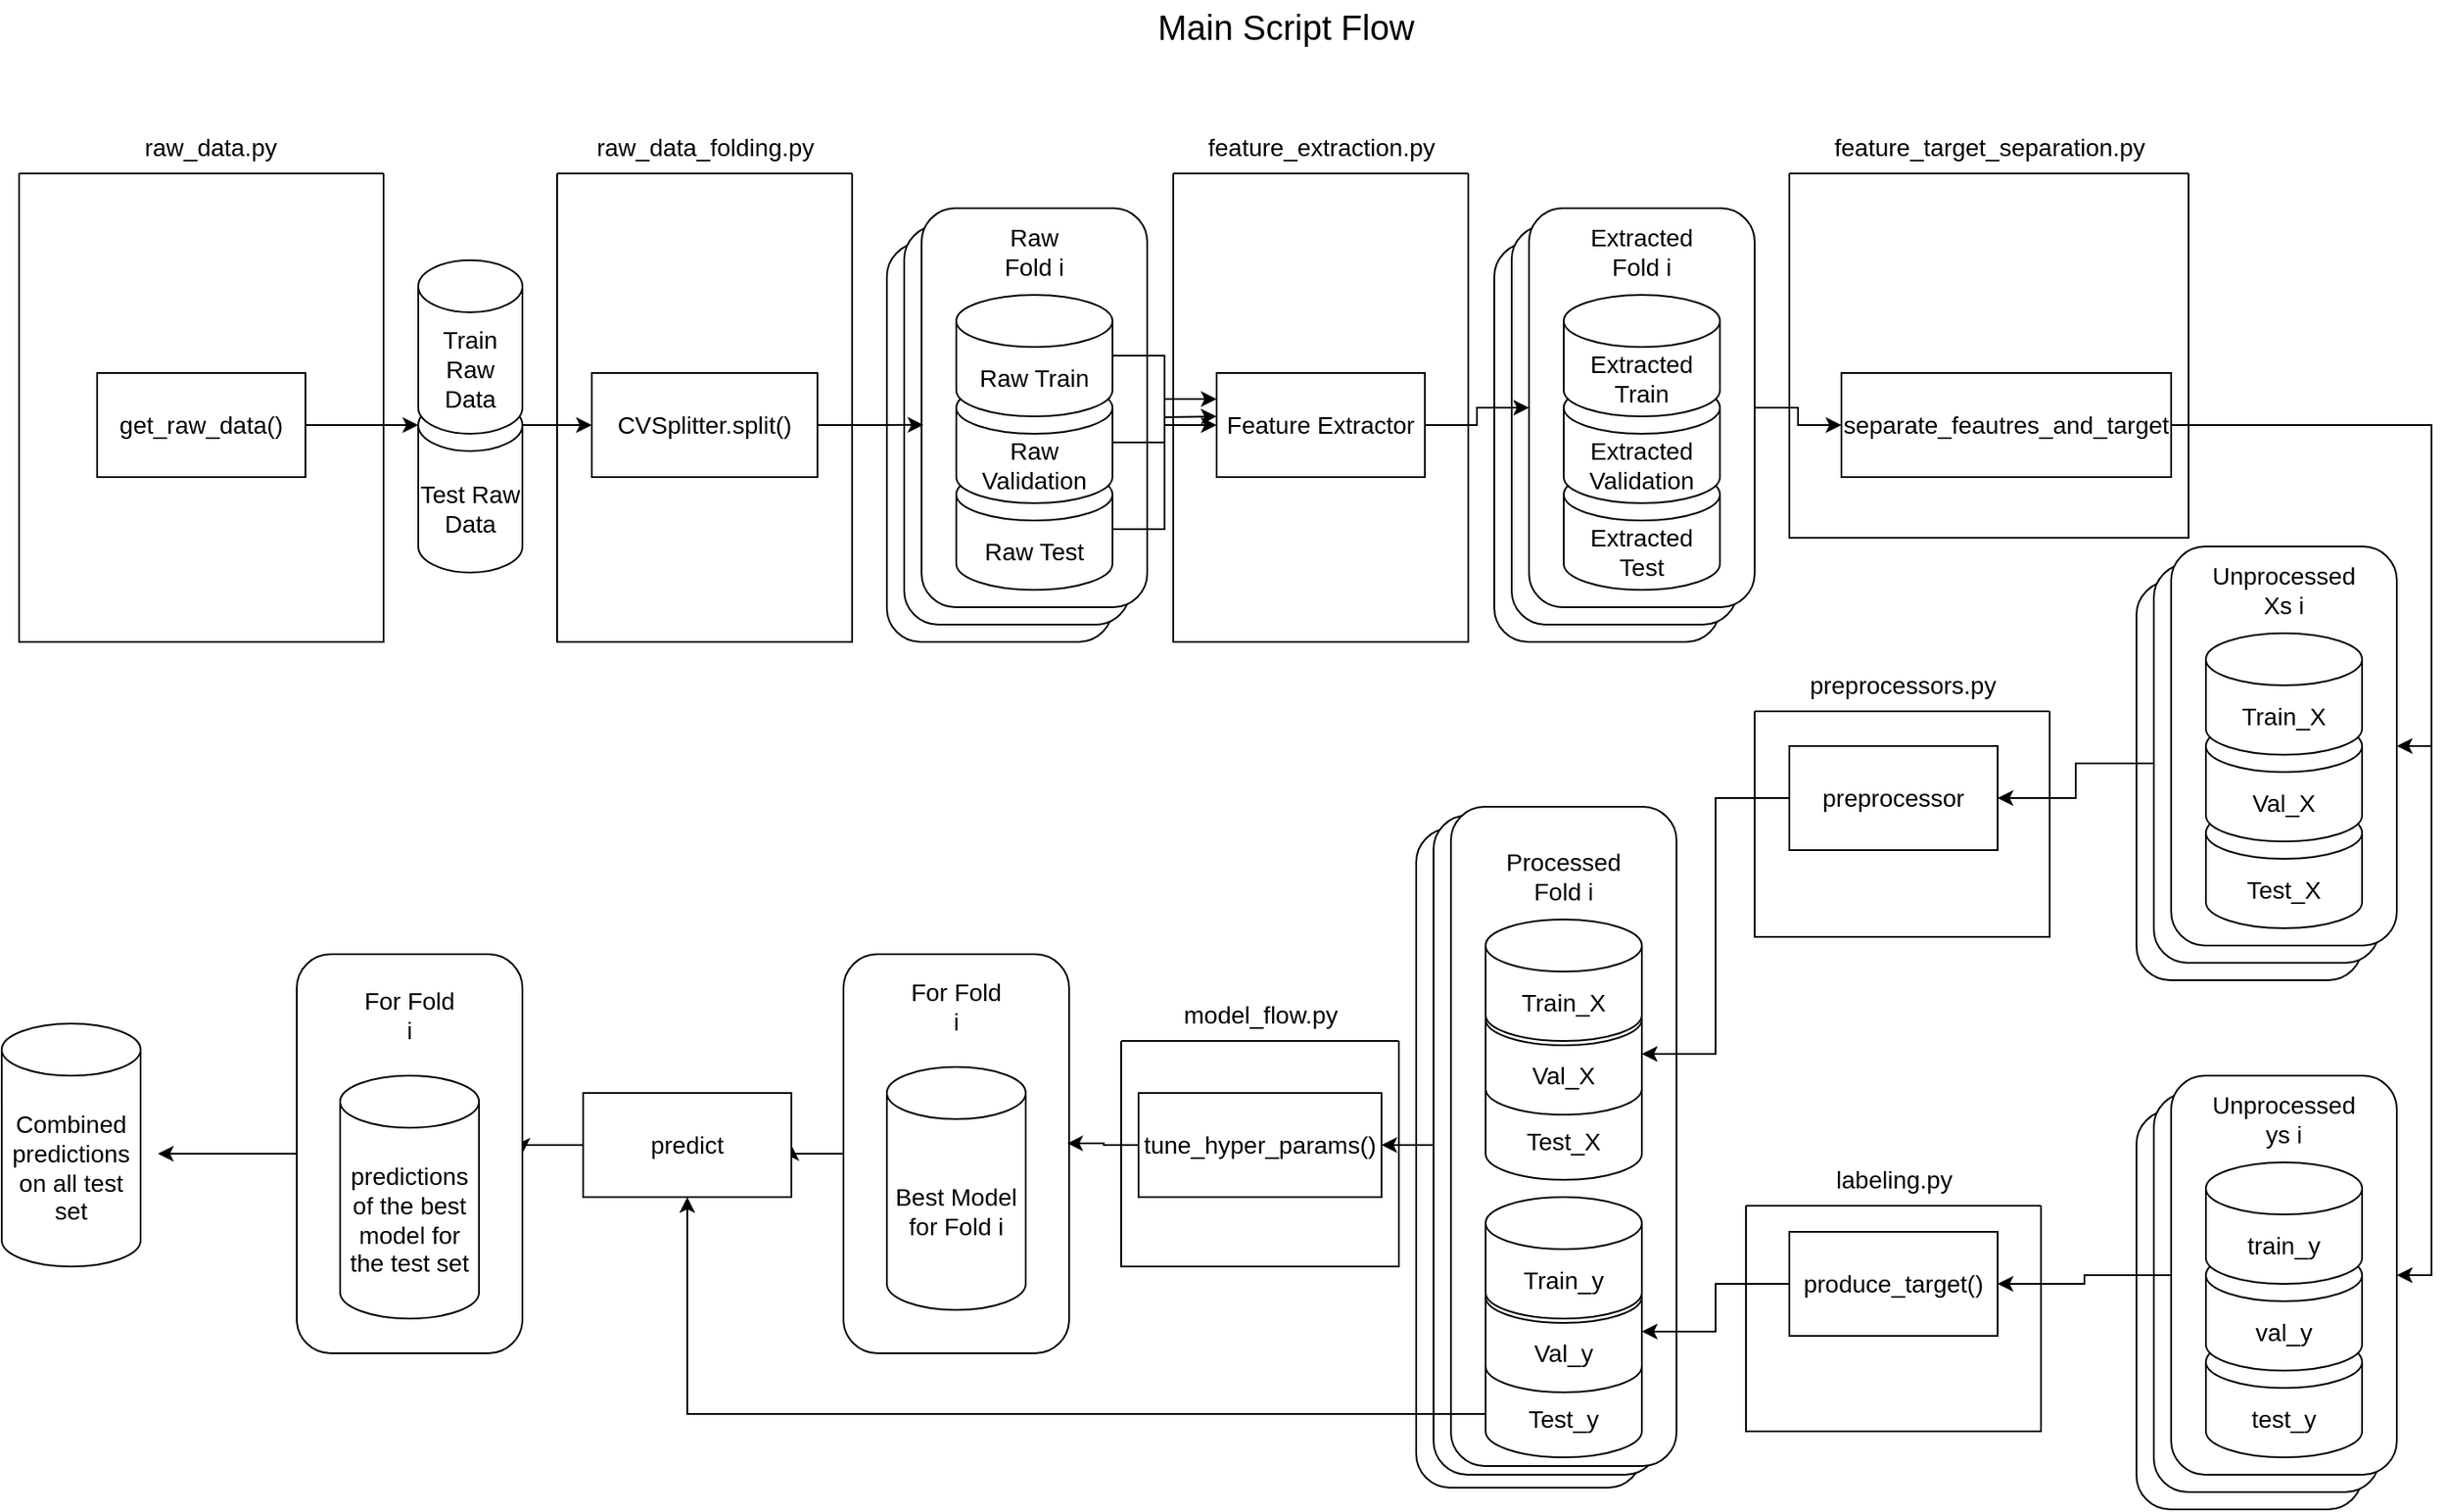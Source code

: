 <mxfile version="23.1.2" type="device">
  <diagram name="Page-1" id="kc-JdfTGrSA0bAD2VG1R">
    <mxGraphModel dx="1434" dy="756" grid="1" gridSize="10" guides="1" tooltips="1" connect="1" arrows="1" fold="1" page="1" pageScale="1" pageWidth="1600" pageHeight="900" background="#FFFFFF" math="0" shadow="0">
      <root>
        <mxCell id="0" />
        <mxCell id="1" parent="0" />
        <mxCell id="5xNHKXfiNT54m_kRX64C-115" style="edgeStyle=orthogonalEdgeStyle;rounded=0;orthogonalLoop=1;jettySize=auto;html=1;exitX=0.5;exitY=1;exitDx=0;exitDy=0;entryX=1;entryY=0.5;entryDx=0;entryDy=0;fontColor=#000000;labelBorderColor=none;labelBackgroundColor=none;fontSize=14;" edge="1" parent="1" source="5xNHKXfiNT54m_kRX64C-102" target="5xNHKXfiNT54m_kRX64C-105">
          <mxGeometry relative="1" as="geometry" />
        </mxCell>
        <mxCell id="5xNHKXfiNT54m_kRX64C-102" value="" style="rounded=1;html=1;rotation=90;fontColor=#000000;labelBorderColor=none;labelBackgroundColor=none;whiteSpace=wrap;fontSize=14;" vertex="1" parent="1">
          <mxGeometry x="495" y="610" width="230" height="130" as="geometry" />
        </mxCell>
        <mxCell id="5xNHKXfiNT54m_kRX64C-2" value="Main Script Flow" style="text;strokeColor=none;align=center;fillColor=none;html=1;verticalAlign=middle;rounded=0;fontSize=20;fontColor=#000000;labelBorderColor=none;labelBackgroundColor=none;whiteSpace=wrap;" vertex="1" parent="1">
          <mxGeometry x="630" y="10" width="340" height="30" as="geometry" />
        </mxCell>
        <mxCell id="5xNHKXfiNT54m_kRX64C-11" value="" style="swimlane;startSize=0;fontColor=#000000;labelBorderColor=none;labelBackgroundColor=none;whiteSpace=wrap;fontSize=14;" vertex="1" parent="1">
          <mxGeometry x="70" y="110" width="210" height="270" as="geometry" />
        </mxCell>
        <mxCell id="5xNHKXfiNT54m_kRX64C-1" value="get_raw_data()" style="rounded=0;html=1;fontColor=#000000;labelBorderColor=none;labelBackgroundColor=none;whiteSpace=wrap;fontSize=14;" vertex="1" parent="5xNHKXfiNT54m_kRX64C-11">
          <mxGeometry x="45" y="115" width="120" height="60" as="geometry" />
        </mxCell>
        <mxCell id="5xNHKXfiNT54m_kRX64C-12" value="raw_data.py" style="text;html=1;align=center;verticalAlign=middle;resizable=0;points=[];autosize=1;strokeColor=none;fillColor=none;fontSize=14;fontColor=#000000;labelBorderColor=none;labelBackgroundColor=none;" vertex="1" parent="1">
          <mxGeometry x="130" y="80" width="100" height="30" as="geometry" />
        </mxCell>
        <mxCell id="5xNHKXfiNT54m_kRX64C-15" value="" style="group;fontColor=#000000;labelBorderColor=none;labelBackgroundColor=none;whiteSpace=wrap;fontSize=14;" vertex="1" connectable="0" parent="1">
          <mxGeometry x="300" y="160" width="60" height="180" as="geometry" />
        </mxCell>
        <mxCell id="5xNHKXfiNT54m_kRX64C-14" value="Test Raw Data" style="shape=cylinder3;html=1;boundedLbl=1;backgroundOutline=1;size=15;fontColor=#000000;labelBorderColor=none;labelBackgroundColor=none;whiteSpace=wrap;fontSize=14;" vertex="1" parent="5xNHKXfiNT54m_kRX64C-15">
          <mxGeometry y="80" width="60" height="100" as="geometry" />
        </mxCell>
        <mxCell id="5xNHKXfiNT54m_kRX64C-13" value="Train Raw Data" style="shape=cylinder3;html=1;boundedLbl=1;backgroundOutline=1;size=15;fontColor=#000000;labelBorderColor=none;labelBackgroundColor=none;whiteSpace=wrap;fontSize=14;" vertex="1" parent="5xNHKXfiNT54m_kRX64C-15">
          <mxGeometry width="60" height="100" as="geometry" />
        </mxCell>
        <mxCell id="5xNHKXfiNT54m_kRX64C-17" value="&lt;div style=&quot;font-size: 14px;&quot;&gt;&lt;p style=&quot;font-size: 14px;&quot;&gt;CVSplitter.split()&lt;/p&gt;&lt;/div&gt;" style="rounded=0;html=1;fontColor=#000000;labelBorderColor=none;labelBackgroundColor=none;whiteSpace=wrap;fontSize=14;" vertex="1" parent="1">
          <mxGeometry x="400" y="225" width="130" height="60" as="geometry" />
        </mxCell>
        <mxCell id="5xNHKXfiNT54m_kRX64C-25" value="Feature Extractor" style="rounded=0;html=1;fontColor=#000000;labelBorderColor=none;labelBackgroundColor=none;whiteSpace=wrap;fontSize=14;" vertex="1" parent="1">
          <mxGeometry x="760" y="225" width="120" height="60" as="geometry" />
        </mxCell>
        <mxCell id="5xNHKXfiNT54m_kRX64C-26" value="" style="group;fontColor=#000000;labelBorderColor=none;labelBackgroundColor=none;whiteSpace=wrap;fontSize=14;" vertex="1" connectable="0" parent="1">
          <mxGeometry x="570" y="130" width="200" height="250" as="geometry" />
        </mxCell>
        <mxCell id="5xNHKXfiNT54m_kRX64C-23" value="" style="rounded=1;html=1;rotation=90;fontColor=#000000;labelBorderColor=none;labelBackgroundColor=none;whiteSpace=wrap;fontSize=14;" vertex="1" parent="5xNHKXfiNT54m_kRX64C-26">
          <mxGeometry x="-50" y="70" width="230" height="130" as="geometry" />
        </mxCell>
        <mxCell id="5xNHKXfiNT54m_kRX64C-22" value="" style="rounded=1;html=1;rotation=90;fontColor=#000000;labelBorderColor=none;labelBackgroundColor=none;whiteSpace=wrap;fontSize=14;" vertex="1" parent="5xNHKXfiNT54m_kRX64C-26">
          <mxGeometry x="-40" y="60" width="230" height="130" as="geometry" />
        </mxCell>
        <mxCell id="5xNHKXfiNT54m_kRX64C-18" value="Raw Test" style="shape=cylinder3;html=1;boundedLbl=1;backgroundOutline=1;size=15;fontColor=#000000;labelBorderColor=none;labelBackgroundColor=none;whiteSpace=wrap;fontSize=14;" vertex="1" parent="5xNHKXfiNT54m_kRX64C-26">
          <mxGeometry x="40" y="150" width="90" height="70" as="geometry" />
        </mxCell>
        <mxCell id="5xNHKXfiNT54m_kRX64C-20" value="Raw Validation" style="shape=cylinder3;html=1;boundedLbl=1;backgroundOutline=1;size=15;fontColor=#000000;labelBorderColor=none;labelBackgroundColor=none;whiteSpace=wrap;fontSize=14;" vertex="1" parent="5xNHKXfiNT54m_kRX64C-26">
          <mxGeometry x="40" y="100" width="90" height="70" as="geometry" />
        </mxCell>
        <mxCell id="5xNHKXfiNT54m_kRX64C-21" value="Raw Train" style="shape=cylinder3;html=1;boundedLbl=1;backgroundOutline=1;size=15;fontColor=#000000;labelBorderColor=none;labelBackgroundColor=none;whiteSpace=wrap;fontSize=14;" vertex="1" parent="5xNHKXfiNT54m_kRX64C-26">
          <mxGeometry x="40" y="50" width="90" height="70" as="geometry" />
        </mxCell>
        <mxCell id="5xNHKXfiNT54m_kRX64C-24" value="Raw Fold i" style="text;strokeColor=none;align=center;fillColor=none;html=1;verticalAlign=middle;rounded=0;fontColor=#000000;labelBorderColor=none;labelBackgroundColor=none;whiteSpace=wrap;fontSize=14;" vertex="1" parent="5xNHKXfiNT54m_kRX64C-26">
          <mxGeometry x="55" y="10" width="60" height="30" as="geometry" />
        </mxCell>
        <mxCell id="5xNHKXfiNT54m_kRX64C-66" value="" style="rounded=1;html=1;rotation=90;fontColor=#000000;labelBorderColor=none;labelBackgroundColor=none;whiteSpace=wrap;fontSize=14;" vertex="1" parent="5xNHKXfiNT54m_kRX64C-26">
          <mxGeometry x="-30" y="50" width="230" height="130" as="geometry" />
        </mxCell>
        <mxCell id="5xNHKXfiNT54m_kRX64C-67" value="Raw Test" style="shape=cylinder3;html=1;boundedLbl=1;backgroundOutline=1;size=15;fontColor=#000000;labelBorderColor=none;labelBackgroundColor=none;whiteSpace=wrap;fontSize=14;" vertex="1" parent="5xNHKXfiNT54m_kRX64C-26">
          <mxGeometry x="40" y="150" width="90" height="70" as="geometry" />
        </mxCell>
        <mxCell id="5xNHKXfiNT54m_kRX64C-117" style="edgeStyle=orthogonalEdgeStyle;rounded=0;orthogonalLoop=1;jettySize=auto;html=1;exitX=1;exitY=0.5;exitDx=0;exitDy=0;exitPerimeter=0;fontColor=#000000;labelBorderColor=none;labelBackgroundColor=none;fontSize=14;" edge="1" parent="5xNHKXfiNT54m_kRX64C-26" source="5xNHKXfiNT54m_kRX64C-68">
          <mxGeometry relative="1" as="geometry">
            <mxPoint x="190" y="120" as="targetPoint" />
          </mxGeometry>
        </mxCell>
        <mxCell id="5xNHKXfiNT54m_kRX64C-68" value="Raw Validation" style="shape=cylinder3;html=1;boundedLbl=1;backgroundOutline=1;size=15;fontColor=#000000;labelBorderColor=none;labelBackgroundColor=none;whiteSpace=wrap;fontSize=14;" vertex="1" parent="5xNHKXfiNT54m_kRX64C-26">
          <mxGeometry x="40" y="100" width="90" height="70" as="geometry" />
        </mxCell>
        <mxCell id="5xNHKXfiNT54m_kRX64C-69" value="Raw Train" style="shape=cylinder3;html=1;boundedLbl=1;backgroundOutline=1;size=15;fontColor=#000000;labelBorderColor=none;labelBackgroundColor=none;whiteSpace=wrap;fontSize=14;" vertex="1" parent="5xNHKXfiNT54m_kRX64C-26">
          <mxGeometry x="40" y="50" width="90" height="70" as="geometry" />
        </mxCell>
        <mxCell id="5xNHKXfiNT54m_kRX64C-70" value="Raw Fold i" style="text;strokeColor=none;align=center;fillColor=none;html=1;verticalAlign=middle;rounded=0;fontColor=#000000;labelBorderColor=none;labelBackgroundColor=none;whiteSpace=wrap;fontSize=14;" vertex="1" parent="5xNHKXfiNT54m_kRX64C-26">
          <mxGeometry x="55" y="10" width="60" height="30" as="geometry" />
        </mxCell>
        <mxCell id="5xNHKXfiNT54m_kRX64C-27" value="" style="group;fontColor=#000000;labelBorderColor=none;labelBackgroundColor=none;whiteSpace=wrap;fontSize=14;" vertex="1" connectable="0" parent="1">
          <mxGeometry x="920" y="130" width="150" height="250" as="geometry" />
        </mxCell>
        <mxCell id="5xNHKXfiNT54m_kRX64C-28" value="" style="rounded=1;html=1;rotation=90;fontColor=#000000;labelBorderColor=none;labelBackgroundColor=none;whiteSpace=wrap;fontSize=14;" vertex="1" parent="5xNHKXfiNT54m_kRX64C-27">
          <mxGeometry x="-50" y="70" width="230" height="130" as="geometry" />
        </mxCell>
        <mxCell id="5xNHKXfiNT54m_kRX64C-29" value="" style="rounded=1;html=1;rotation=90;fontColor=#000000;labelBorderColor=none;labelBackgroundColor=none;whiteSpace=wrap;fontSize=14;" vertex="1" parent="5xNHKXfiNT54m_kRX64C-27">
          <mxGeometry x="-40" y="60" width="230" height="130" as="geometry" />
        </mxCell>
        <mxCell id="5xNHKXfiNT54m_kRX64C-30" value="" style="rounded=1;html=1;rotation=90;fontColor=#000000;labelBorderColor=none;labelBackgroundColor=none;whiteSpace=wrap;fontSize=14;" vertex="1" parent="5xNHKXfiNT54m_kRX64C-27">
          <mxGeometry x="-30" y="50" width="230" height="130" as="geometry" />
        </mxCell>
        <mxCell id="5xNHKXfiNT54m_kRX64C-31" value="Extracted Test" style="shape=cylinder3;html=1;boundedLbl=1;backgroundOutline=1;size=15;fontColor=#000000;labelBorderColor=none;labelBackgroundColor=none;whiteSpace=wrap;fontSize=14;" vertex="1" parent="5xNHKXfiNT54m_kRX64C-27">
          <mxGeometry x="40" y="150" width="90" height="70" as="geometry" />
        </mxCell>
        <mxCell id="5xNHKXfiNT54m_kRX64C-32" value="Extracted Validation" style="shape=cylinder3;html=1;boundedLbl=1;backgroundOutline=1;size=15;fontColor=#000000;labelBorderColor=none;labelBackgroundColor=none;whiteSpace=wrap;fontSize=14;" vertex="1" parent="5xNHKXfiNT54m_kRX64C-27">
          <mxGeometry x="40" y="100" width="90" height="70" as="geometry" />
        </mxCell>
        <mxCell id="5xNHKXfiNT54m_kRX64C-33" value="Extracted Train" style="shape=cylinder3;html=1;boundedLbl=1;backgroundOutline=1;size=15;fontColor=#000000;labelBorderColor=none;labelBackgroundColor=none;whiteSpace=wrap;fontSize=14;" vertex="1" parent="5xNHKXfiNT54m_kRX64C-27">
          <mxGeometry x="40" y="50" width="90" height="70" as="geometry" />
        </mxCell>
        <mxCell id="5xNHKXfiNT54m_kRX64C-34" value="Extracted Fold i" style="text;strokeColor=none;align=center;fillColor=none;html=1;verticalAlign=middle;rounded=0;fontColor=#000000;labelBorderColor=none;labelBackgroundColor=none;whiteSpace=wrap;fontSize=14;" vertex="1" parent="5xNHKXfiNT54m_kRX64C-27">
          <mxGeometry x="55" y="10" width="60" height="30" as="geometry" />
        </mxCell>
        <mxCell id="5xNHKXfiNT54m_kRX64C-53" style="edgeStyle=orthogonalEdgeStyle;rounded=0;orthogonalLoop=1;jettySize=auto;html=1;exitX=1;exitY=0.5;exitDx=0;exitDy=0;entryX=0.5;entryY=0;entryDx=0;entryDy=0;fontColor=#000000;labelBorderColor=none;labelBackgroundColor=none;fontSize=14;" edge="1" parent="1" source="5xNHKXfiNT54m_kRX64C-35" target="5xNHKXfiNT54m_kRX64C-39">
          <mxGeometry relative="1" as="geometry">
            <mxPoint x="1570" y="450" as="targetPoint" />
          </mxGeometry>
        </mxCell>
        <mxCell id="5xNHKXfiNT54m_kRX64C-55" style="edgeStyle=orthogonalEdgeStyle;rounded=0;orthogonalLoop=1;jettySize=auto;html=1;exitX=1;exitY=0.5;exitDx=0;exitDy=0;entryX=0.5;entryY=0;entryDx=0;entryDy=0;fontColor=#000000;labelBorderColor=none;labelBackgroundColor=none;fontSize=14;" edge="1" parent="1" source="5xNHKXfiNT54m_kRX64C-35" target="5xNHKXfiNT54m_kRX64C-48">
          <mxGeometry relative="1" as="geometry" />
        </mxCell>
        <mxCell id="5xNHKXfiNT54m_kRX64C-35" value="separate_feautres_and_target" style="rounded=0;html=1;fontColor=#000000;labelBorderColor=none;labelBackgroundColor=none;whiteSpace=wrap;fontSize=14;" vertex="1" parent="1">
          <mxGeometry x="1120" y="225" width="190" height="60" as="geometry" />
        </mxCell>
        <mxCell id="5xNHKXfiNT54m_kRX64C-36" value="" style="group;fontColor=#000000;labelBorderColor=none;labelBackgroundColor=none;whiteSpace=wrap;fontSize=14;" vertex="1" connectable="0" parent="1">
          <mxGeometry x="1290" y="325" width="150" height="250" as="geometry" />
        </mxCell>
        <mxCell id="5xNHKXfiNT54m_kRX64C-37" value="" style="rounded=1;html=1;rotation=90;fontColor=#000000;labelBorderColor=none;labelBackgroundColor=none;whiteSpace=wrap;fontSize=14;" vertex="1" parent="5xNHKXfiNT54m_kRX64C-36">
          <mxGeometry x="-50" y="70" width="230" height="130" as="geometry" />
        </mxCell>
        <mxCell id="5xNHKXfiNT54m_kRX64C-38" value="" style="rounded=1;html=1;rotation=90;fontColor=#000000;labelBorderColor=none;labelBackgroundColor=none;whiteSpace=wrap;fontSize=14;" vertex="1" parent="5xNHKXfiNT54m_kRX64C-36">
          <mxGeometry x="-40" y="60" width="230" height="130" as="geometry" />
        </mxCell>
        <mxCell id="5xNHKXfiNT54m_kRX64C-39" value="" style="rounded=1;html=1;rotation=90;fontColor=#000000;labelBorderColor=none;labelBackgroundColor=none;whiteSpace=wrap;fontSize=14;" vertex="1" parent="5xNHKXfiNT54m_kRX64C-36">
          <mxGeometry x="-30" y="50" width="230" height="130" as="geometry" />
        </mxCell>
        <mxCell id="5xNHKXfiNT54m_kRX64C-40" value="Test_X" style="shape=cylinder3;html=1;boundedLbl=1;backgroundOutline=1;size=15;fontColor=#000000;labelBorderColor=none;labelBackgroundColor=none;whiteSpace=wrap;fontSize=14;" vertex="1" parent="5xNHKXfiNT54m_kRX64C-36">
          <mxGeometry x="40" y="150" width="90" height="70" as="geometry" />
        </mxCell>
        <mxCell id="5xNHKXfiNT54m_kRX64C-41" value="Val_X" style="shape=cylinder3;html=1;boundedLbl=1;backgroundOutline=1;size=15;fontColor=#000000;labelBorderColor=none;labelBackgroundColor=none;whiteSpace=wrap;fontSize=14;" vertex="1" parent="5xNHKXfiNT54m_kRX64C-36">
          <mxGeometry x="40" y="100" width="90" height="70" as="geometry" />
        </mxCell>
        <mxCell id="5xNHKXfiNT54m_kRX64C-42" value="Train_X" style="shape=cylinder3;html=1;boundedLbl=1;backgroundOutline=1;size=15;fontColor=#000000;labelBorderColor=none;labelBackgroundColor=none;whiteSpace=wrap;fontSize=14;" vertex="1" parent="5xNHKXfiNT54m_kRX64C-36">
          <mxGeometry x="40" y="50" width="90" height="70" as="geometry" />
        </mxCell>
        <mxCell id="5xNHKXfiNT54m_kRX64C-43" value="Unprocessed Xs i" style="text;strokeColor=none;align=center;fillColor=none;html=1;verticalAlign=middle;rounded=0;fontColor=#000000;labelBorderColor=none;labelBackgroundColor=none;whiteSpace=wrap;fontSize=14;" vertex="1" parent="5xNHKXfiNT54m_kRX64C-36">
          <mxGeometry x="55" y="10" width="60" height="30" as="geometry" />
        </mxCell>
        <mxCell id="5xNHKXfiNT54m_kRX64C-44" value="preprocessor" style="rounded=0;html=1;fontColor=#000000;labelBorderColor=none;labelBackgroundColor=none;whiteSpace=wrap;fontSize=14;" vertex="1" parent="1">
          <mxGeometry x="1090" y="440" width="120" height="60" as="geometry" />
        </mxCell>
        <mxCell id="5xNHKXfiNT54m_kRX64C-45" value="" style="group;fontColor=#000000;labelBorderColor=none;labelBackgroundColor=none;whiteSpace=wrap;fontSize=14;" vertex="1" connectable="0" parent="1">
          <mxGeometry x="1290" y="630" width="150" height="250" as="geometry" />
        </mxCell>
        <mxCell id="5xNHKXfiNT54m_kRX64C-46" value="" style="rounded=1;html=1;rotation=90;fontColor=#000000;labelBorderColor=none;labelBackgroundColor=none;whiteSpace=wrap;fontSize=14;" vertex="1" parent="5xNHKXfiNT54m_kRX64C-45">
          <mxGeometry x="-50" y="70" width="230" height="130" as="geometry" />
        </mxCell>
        <mxCell id="5xNHKXfiNT54m_kRX64C-47" value="" style="rounded=1;html=1;rotation=90;fontColor=#000000;labelBorderColor=none;labelBackgroundColor=none;whiteSpace=wrap;fontSize=14;" vertex="1" parent="5xNHKXfiNT54m_kRX64C-45">
          <mxGeometry x="-40" y="60" width="230" height="130" as="geometry" />
        </mxCell>
        <mxCell id="5xNHKXfiNT54m_kRX64C-48" value="" style="rounded=1;html=1;rotation=90;fontColor=#000000;labelBorderColor=none;labelBackgroundColor=none;whiteSpace=wrap;fontSize=14;" vertex="1" parent="5xNHKXfiNT54m_kRX64C-45">
          <mxGeometry x="-30" y="50" width="230" height="130" as="geometry" />
        </mxCell>
        <mxCell id="5xNHKXfiNT54m_kRX64C-49" value="test_y" style="shape=cylinder3;html=1;boundedLbl=1;backgroundOutline=1;size=15;fontColor=#000000;labelBorderColor=none;labelBackgroundColor=none;whiteSpace=wrap;fontSize=14;" vertex="1" parent="5xNHKXfiNT54m_kRX64C-45">
          <mxGeometry x="40" y="150" width="90" height="70" as="geometry" />
        </mxCell>
        <mxCell id="5xNHKXfiNT54m_kRX64C-50" value="val_y" style="shape=cylinder3;html=1;boundedLbl=1;backgroundOutline=1;size=15;fontColor=#000000;labelBorderColor=none;labelBackgroundColor=none;whiteSpace=wrap;fontSize=14;" vertex="1" parent="5xNHKXfiNT54m_kRX64C-45">
          <mxGeometry x="40" y="100" width="90" height="70" as="geometry" />
        </mxCell>
        <mxCell id="5xNHKXfiNT54m_kRX64C-51" value="train_y" style="shape=cylinder3;html=1;boundedLbl=1;backgroundOutline=1;size=15;fontColor=#000000;labelBorderColor=none;labelBackgroundColor=none;whiteSpace=wrap;fontSize=14;" vertex="1" parent="5xNHKXfiNT54m_kRX64C-45">
          <mxGeometry x="40" y="50" width="90" height="70" as="geometry" />
        </mxCell>
        <mxCell id="5xNHKXfiNT54m_kRX64C-52" value="Unprocessed ys i" style="text;strokeColor=none;align=center;fillColor=none;html=1;verticalAlign=middle;rounded=0;fontColor=#000000;labelBorderColor=none;labelBackgroundColor=none;whiteSpace=wrap;fontSize=14;" vertex="1" parent="5xNHKXfiNT54m_kRX64C-45">
          <mxGeometry x="55" y="10" width="60" height="30" as="geometry" />
        </mxCell>
        <mxCell id="5xNHKXfiNT54m_kRX64C-56" value="produce_target()" style="rounded=0;html=1;fontColor=#000000;labelBorderColor=none;labelBackgroundColor=none;whiteSpace=wrap;fontSize=14;" vertex="1" parent="1">
          <mxGeometry x="1090" y="720" width="120" height="60" as="geometry" />
        </mxCell>
        <mxCell id="5xNHKXfiNT54m_kRX64C-85" value="" style="group;fontColor=#000000;labelBorderColor=none;labelBackgroundColor=none;whiteSpace=wrap;fontSize=14;" vertex="1" connectable="0" parent="1">
          <mxGeometry x="890" y="490" width="275" height="360" as="geometry" />
        </mxCell>
        <mxCell id="5xNHKXfiNT54m_kRX64C-71" value="" style="group;fontColor=#000000;labelBorderColor=none;labelBackgroundColor=none;whiteSpace=wrap;fontSize=14;" vertex="1" connectable="0" parent="5xNHKXfiNT54m_kRX64C-85">
          <mxGeometry width="275" height="360" as="geometry" />
        </mxCell>
        <mxCell id="5xNHKXfiNT54m_kRX64C-97" value="" style="rounded=1;html=1;rotation=90;fontColor=#000000;labelBorderColor=none;labelBackgroundColor=none;whiteSpace=wrap;fontSize=14;" vertex="1" parent="5xNHKXfiNT54m_kRX64C-71">
          <mxGeometry x="-140" y="122.5" width="380" height="130" as="geometry" />
        </mxCell>
        <mxCell id="5xNHKXfiNT54m_kRX64C-96" value="" style="rounded=1;html=1;rotation=90;fontColor=#000000;labelBorderColor=none;labelBackgroundColor=none;whiteSpace=wrap;fontSize=14;" vertex="1" parent="5xNHKXfiNT54m_kRX64C-71">
          <mxGeometry x="-130" y="115" width="380" height="130" as="geometry" />
        </mxCell>
        <mxCell id="5xNHKXfiNT54m_kRX64C-74" value="" style="rounded=1;html=1;rotation=90;fontColor=#000000;labelBorderColor=none;labelBackgroundColor=none;whiteSpace=wrap;fontSize=14;" vertex="1" parent="5xNHKXfiNT54m_kRX64C-71">
          <mxGeometry x="-120" y="110" width="380" height="130" as="geometry" />
        </mxCell>
        <mxCell id="5xNHKXfiNT54m_kRX64C-75" value="Test_X" style="shape=cylinder3;html=1;boundedLbl=1;backgroundOutline=1;size=15;fontColor=#000000;labelBorderColor=none;labelBackgroundColor=none;whiteSpace=wrap;fontSize=14;" vertex="1" parent="5xNHKXfiNT54m_kRX64C-71">
          <mxGeometry x="25" y="130" width="90" height="70" as="geometry" />
        </mxCell>
        <mxCell id="5xNHKXfiNT54m_kRX64C-76" value="Val_X" style="shape=cylinder3;html=1;boundedLbl=1;backgroundOutline=1;size=15;fontColor=#000000;labelBorderColor=none;labelBackgroundColor=none;whiteSpace=wrap;fontSize=14;" vertex="1" parent="5xNHKXfiNT54m_kRX64C-71">
          <mxGeometry x="25" y="92.5" width="90" height="70" as="geometry" />
        </mxCell>
        <mxCell id="5xNHKXfiNT54m_kRX64C-77" value="Train_X" style="shape=cylinder3;html=1;boundedLbl=1;backgroundOutline=1;size=15;fontColor=#000000;labelBorderColor=none;labelBackgroundColor=none;whiteSpace=wrap;fontSize=14;" vertex="1" parent="5xNHKXfiNT54m_kRX64C-71">
          <mxGeometry x="25" y="50" width="90" height="70" as="geometry" />
        </mxCell>
        <mxCell id="5xNHKXfiNT54m_kRX64C-78" value="Processed Fold i" style="text;strokeColor=none;align=center;fillColor=none;html=1;verticalAlign=middle;rounded=0;fontColor=#000000;labelBorderColor=none;labelBackgroundColor=none;whiteSpace=wrap;fontSize=14;" vertex="1" parent="5xNHKXfiNT54m_kRX64C-71">
          <mxGeometry x="40" y="10" width="60" height="30" as="geometry" />
        </mxCell>
        <mxCell id="5xNHKXfiNT54m_kRX64C-86" value="Test_y" style="shape=cylinder3;html=1;boundedLbl=1;backgroundOutline=1;size=15;fontColor=#000000;labelBorderColor=none;labelBackgroundColor=none;whiteSpace=wrap;fontSize=14;" vertex="1" parent="5xNHKXfiNT54m_kRX64C-71">
          <mxGeometry x="25" y="290" width="90" height="70" as="geometry" />
        </mxCell>
        <mxCell id="5xNHKXfiNT54m_kRX64C-87" value="Val_y" style="shape=cylinder3;html=1;boundedLbl=1;backgroundOutline=1;size=15;fontColor=#000000;labelBorderColor=none;labelBackgroundColor=none;whiteSpace=wrap;fontSize=14;" vertex="1" parent="5xNHKXfiNT54m_kRX64C-71">
          <mxGeometry x="25" y="252.5" width="90" height="70" as="geometry" />
        </mxCell>
        <mxCell id="5xNHKXfiNT54m_kRX64C-88" value="Train_y" style="shape=cylinder3;html=1;boundedLbl=1;backgroundOutline=1;size=15;fontColor=#000000;labelBorderColor=none;labelBackgroundColor=none;whiteSpace=wrap;fontSize=14;" vertex="1" parent="5xNHKXfiNT54m_kRX64C-71">
          <mxGeometry x="25" y="210" width="90" height="70" as="geometry" />
        </mxCell>
        <mxCell id="5xNHKXfiNT54m_kRX64C-89" style="edgeStyle=orthogonalEdgeStyle;rounded=0;orthogonalLoop=1;jettySize=auto;html=1;exitX=0.5;exitY=1;exitDx=0;exitDy=0;entryX=1;entryY=0.5;entryDx=0;entryDy=0;fontColor=#000000;labelBorderColor=none;labelBackgroundColor=none;fontSize=14;" edge="1" parent="1" source="5xNHKXfiNT54m_kRX64C-38" target="5xNHKXfiNT54m_kRX64C-44">
          <mxGeometry relative="1" as="geometry" />
        </mxCell>
        <mxCell id="5xNHKXfiNT54m_kRX64C-90" style="edgeStyle=orthogonalEdgeStyle;rounded=0;orthogonalLoop=1;jettySize=auto;html=1;exitX=0.5;exitY=1;exitDx=0;exitDy=0;fontColor=#000000;labelBorderColor=none;labelBackgroundColor=none;fontSize=14;" edge="1" parent="1" source="5xNHKXfiNT54m_kRX64C-48" target="5xNHKXfiNT54m_kRX64C-56">
          <mxGeometry relative="1" as="geometry" />
        </mxCell>
        <mxCell id="5xNHKXfiNT54m_kRX64C-91" style="edgeStyle=orthogonalEdgeStyle;rounded=0;orthogonalLoop=1;jettySize=auto;html=1;exitX=0;exitY=0.5;exitDx=0;exitDy=0;entryX=1;entryY=0.5;entryDx=0;entryDy=0;entryPerimeter=0;fontColor=#000000;labelBorderColor=none;labelBackgroundColor=none;fontSize=14;" edge="1" parent="1" source="5xNHKXfiNT54m_kRX64C-56" target="5xNHKXfiNT54m_kRX64C-87">
          <mxGeometry relative="1" as="geometry" />
        </mxCell>
        <mxCell id="5xNHKXfiNT54m_kRX64C-92" style="edgeStyle=orthogonalEdgeStyle;rounded=0;orthogonalLoop=1;jettySize=auto;html=1;exitX=0;exitY=0.5;exitDx=0;exitDy=0;entryX=1;entryY=0.5;entryDx=0;entryDy=0;entryPerimeter=0;fontColor=#000000;labelBorderColor=none;labelBackgroundColor=none;fontSize=14;" edge="1" parent="1" source="5xNHKXfiNT54m_kRX64C-44" target="5xNHKXfiNT54m_kRX64C-76">
          <mxGeometry relative="1" as="geometry" />
        </mxCell>
        <mxCell id="5xNHKXfiNT54m_kRX64C-98" style="edgeStyle=orthogonalEdgeStyle;rounded=0;orthogonalLoop=1;jettySize=auto;html=1;exitX=0.5;exitY=1;exitDx=0;exitDy=0;fontColor=#000000;labelBorderColor=none;labelBackgroundColor=none;fontSize=14;" edge="1" parent="1" source="5xNHKXfiNT54m_kRX64C-96" target="5xNHKXfiNT54m_kRX64C-99">
          <mxGeometry relative="1" as="geometry">
            <mxPoint x="780" y="670" as="targetPoint" />
          </mxGeometry>
        </mxCell>
        <mxCell id="5xNHKXfiNT54m_kRX64C-101" value="Best Model for Fold i" style="shape=cylinder3;html=1;boundedLbl=1;backgroundOutline=1;size=15;fontColor=#000000;labelBorderColor=none;labelBackgroundColor=none;whiteSpace=wrap;fontSize=14;" vertex="1" parent="1">
          <mxGeometry x="570" y="625" width="80" height="140" as="geometry" />
        </mxCell>
        <mxCell id="5xNHKXfiNT54m_kRX64C-103" value="For Fold i" style="text;strokeColor=none;align=center;fillColor=none;html=1;verticalAlign=middle;rounded=0;fontColor=#000000;labelBorderColor=none;labelBackgroundColor=none;whiteSpace=wrap;fontSize=14;" vertex="1" parent="1">
          <mxGeometry x="580" y="575" width="60" height="30" as="geometry" />
        </mxCell>
        <mxCell id="5xNHKXfiNT54m_kRX64C-104" style="edgeStyle=orthogonalEdgeStyle;rounded=0;orthogonalLoop=1;jettySize=auto;html=1;exitX=0;exitY=0.5;exitDx=0;exitDy=0;entryX=0.474;entryY=0.008;entryDx=0;entryDy=0;entryPerimeter=0;fontColor=#000000;labelBorderColor=none;labelBackgroundColor=none;fontSize=14;" edge="1" parent="1" source="5xNHKXfiNT54m_kRX64C-99" target="5xNHKXfiNT54m_kRX64C-102">
          <mxGeometry relative="1" as="geometry" />
        </mxCell>
        <mxCell id="5xNHKXfiNT54m_kRX64C-113" style="edgeStyle=orthogonalEdgeStyle;rounded=0;orthogonalLoop=1;jettySize=auto;html=1;exitX=0;exitY=0.5;exitDx=0;exitDy=0;entryX=0.5;entryY=0;entryDx=0;entryDy=0;fontColor=#000000;labelBorderColor=none;labelBackgroundColor=none;fontSize=14;" edge="1" parent="1" source="5xNHKXfiNT54m_kRX64C-105" target="5xNHKXfiNT54m_kRX64C-107">
          <mxGeometry relative="1" as="geometry" />
        </mxCell>
        <mxCell id="5xNHKXfiNT54m_kRX64C-105" value="predict" style="rounded=0;html=1;fontColor=#000000;labelBorderColor=none;labelBackgroundColor=none;whiteSpace=wrap;fontSize=14;" vertex="1" parent="1">
          <mxGeometry x="395" y="640" width="120" height="60" as="geometry" />
        </mxCell>
        <mxCell id="5xNHKXfiNT54m_kRX64C-110" value="" style="group;fontColor=#000000;labelBorderColor=none;labelBackgroundColor=none;whiteSpace=wrap;fontSize=14;" vertex="1" connectable="0" parent="1">
          <mxGeometry x="230" y="560" width="130" height="230" as="geometry" />
        </mxCell>
        <mxCell id="5xNHKXfiNT54m_kRX64C-112" style="edgeStyle=orthogonalEdgeStyle;rounded=0;orthogonalLoop=1;jettySize=auto;html=1;fontColor=#000000;labelBorderColor=none;labelBackgroundColor=none;fontSize=14;" edge="1" parent="5xNHKXfiNT54m_kRX64C-110" source="5xNHKXfiNT54m_kRX64C-107">
          <mxGeometry relative="1" as="geometry">
            <mxPoint x="-80" y="115" as="targetPoint" />
          </mxGeometry>
        </mxCell>
        <mxCell id="5xNHKXfiNT54m_kRX64C-107" value="" style="rounded=1;html=1;rotation=90;fontColor=#000000;labelBorderColor=none;labelBackgroundColor=none;whiteSpace=wrap;fontSize=14;" vertex="1" parent="5xNHKXfiNT54m_kRX64C-110">
          <mxGeometry x="-50" y="50" width="230" height="130" as="geometry" />
        </mxCell>
        <mxCell id="5xNHKXfiNT54m_kRX64C-108" value="predictions of the best model for the test set" style="shape=cylinder3;html=1;boundedLbl=1;backgroundOutline=1;size=15;fontColor=#000000;labelBorderColor=none;labelBackgroundColor=none;whiteSpace=wrap;fontSize=14;" vertex="1" parent="5xNHKXfiNT54m_kRX64C-110">
          <mxGeometry x="25" y="70" width="80" height="140" as="geometry" />
        </mxCell>
        <mxCell id="5xNHKXfiNT54m_kRX64C-109" value="For Fold i" style="text;strokeColor=none;align=center;fillColor=none;html=1;verticalAlign=middle;rounded=0;fontColor=#000000;labelBorderColor=none;labelBackgroundColor=none;whiteSpace=wrap;fontSize=14;" vertex="1" parent="5xNHKXfiNT54m_kRX64C-110">
          <mxGeometry x="35" y="20" width="60" height="30" as="geometry" />
        </mxCell>
        <mxCell id="5xNHKXfiNT54m_kRX64C-111" value="Combined predictions on all test set" style="shape=cylinder3;html=1;boundedLbl=1;backgroundOutline=1;size=15;fontColor=#000000;labelBorderColor=none;labelBackgroundColor=none;whiteSpace=wrap;fontSize=14;" vertex="1" parent="1">
          <mxGeometry x="60" y="600" width="80" height="140" as="geometry" />
        </mxCell>
        <mxCell id="5xNHKXfiNT54m_kRX64C-114" style="edgeStyle=orthogonalEdgeStyle;rounded=0;orthogonalLoop=1;jettySize=auto;html=1;exitX=0;exitY=0;exitDx=0;exitDy=45;exitPerimeter=0;entryX=0.5;entryY=1;entryDx=0;entryDy=0;fontColor=#000000;labelBorderColor=none;labelBackgroundColor=none;fontSize=14;" edge="1" parent="1" source="5xNHKXfiNT54m_kRX64C-86" target="5xNHKXfiNT54m_kRX64C-105">
          <mxGeometry relative="1" as="geometry" />
        </mxCell>
        <mxCell id="5xNHKXfiNT54m_kRX64C-116" style="edgeStyle=orthogonalEdgeStyle;rounded=0;orthogonalLoop=1;jettySize=auto;html=1;exitX=1;exitY=0.5;exitDx=0;exitDy=0;exitPerimeter=0;entryX=0;entryY=0.5;entryDx=0;entryDy=0;fontColor=#000000;labelBorderColor=none;labelBackgroundColor=none;fontSize=14;" edge="1" parent="1" source="5xNHKXfiNT54m_kRX64C-69" target="5xNHKXfiNT54m_kRX64C-25">
          <mxGeometry relative="1" as="geometry" />
        </mxCell>
        <mxCell id="5xNHKXfiNT54m_kRX64C-118" style="edgeStyle=orthogonalEdgeStyle;rounded=0;orthogonalLoop=1;jettySize=auto;html=1;exitX=1;exitY=0.5;exitDx=0;exitDy=0;exitPerimeter=0;entryX=0;entryY=0.25;entryDx=0;entryDy=0;fontColor=#000000;labelBorderColor=none;labelBackgroundColor=none;fontSize=14;" edge="1" parent="1" source="5xNHKXfiNT54m_kRX64C-67" target="5xNHKXfiNT54m_kRX64C-25">
          <mxGeometry relative="1" as="geometry" />
        </mxCell>
        <mxCell id="5xNHKXfiNT54m_kRX64C-119" style="edgeStyle=orthogonalEdgeStyle;rounded=0;orthogonalLoop=1;jettySize=auto;html=1;exitX=1;exitY=0.5;exitDx=0;exitDy=0;fontColor=#000000;labelBorderColor=none;labelBackgroundColor=none;fontSize=14;" edge="1" parent="1" source="5xNHKXfiNT54m_kRX64C-25" target="5xNHKXfiNT54m_kRX64C-30">
          <mxGeometry relative="1" as="geometry" />
        </mxCell>
        <mxCell id="5xNHKXfiNT54m_kRX64C-120" style="edgeStyle=orthogonalEdgeStyle;rounded=0;orthogonalLoop=1;jettySize=auto;html=1;exitX=0.5;exitY=0;exitDx=0;exitDy=0;entryX=0;entryY=0.5;entryDx=0;entryDy=0;fontColor=#000000;labelBorderColor=none;labelBackgroundColor=none;fontSize=14;" edge="1" parent="1" source="5xNHKXfiNT54m_kRX64C-30" target="5xNHKXfiNT54m_kRX64C-35">
          <mxGeometry relative="1" as="geometry" />
        </mxCell>
        <mxCell id="5xNHKXfiNT54m_kRX64C-121" style="edgeStyle=orthogonalEdgeStyle;rounded=0;orthogonalLoop=1;jettySize=auto;html=1;exitX=1;exitY=0.5;exitDx=0;exitDy=0;entryX=0;entryY=0;entryDx=0;entryDy=15;entryPerimeter=0;fontColor=#000000;labelBorderColor=none;labelBackgroundColor=none;fontSize=14;" edge="1" parent="1" source="5xNHKXfiNT54m_kRX64C-1" target="5xNHKXfiNT54m_kRX64C-14">
          <mxGeometry relative="1" as="geometry" />
        </mxCell>
        <mxCell id="5xNHKXfiNT54m_kRX64C-122" style="edgeStyle=orthogonalEdgeStyle;rounded=0;orthogonalLoop=1;jettySize=auto;html=1;exitX=1;exitY=0;exitDx=0;exitDy=15;exitPerimeter=0;entryX=0;entryY=0.5;entryDx=0;entryDy=0;fontColor=#000000;labelBorderColor=none;labelBackgroundColor=none;fontSize=14;" edge="1" parent="1" source="5xNHKXfiNT54m_kRX64C-14" target="5xNHKXfiNT54m_kRX64C-17">
          <mxGeometry relative="1" as="geometry" />
        </mxCell>
        <mxCell id="5xNHKXfiNT54m_kRX64C-123" style="edgeStyle=orthogonalEdgeStyle;rounded=0;orthogonalLoop=1;jettySize=auto;html=1;exitX=1;exitY=0.5;exitDx=0;exitDy=0;entryX=0.543;entryY=0.992;entryDx=0;entryDy=0;entryPerimeter=0;fontColor=#000000;labelBorderColor=none;labelBackgroundColor=none;fontSize=14;" edge="1" parent="1" source="5xNHKXfiNT54m_kRX64C-17" target="5xNHKXfiNT54m_kRX64C-66">
          <mxGeometry relative="1" as="geometry" />
        </mxCell>
        <mxCell id="5xNHKXfiNT54m_kRX64C-124" value="" style="swimlane;startSize=0;fontColor=#000000;labelBorderColor=none;labelBackgroundColor=none;whiteSpace=wrap;fontSize=14;" vertex="1" parent="1">
          <mxGeometry x="380" y="110" width="170" height="270" as="geometry" />
        </mxCell>
        <mxCell id="5xNHKXfiNT54m_kRX64C-125" value="raw_data_folding.py" style="text;html=1;align=center;verticalAlign=middle;resizable=0;points=[];autosize=1;strokeColor=none;fillColor=none;fontSize=14;fontColor=#000000;labelBorderColor=none;labelBackgroundColor=none;" vertex="1" parent="1">
          <mxGeometry x="390" y="80" width="150" height="30" as="geometry" />
        </mxCell>
        <mxCell id="5xNHKXfiNT54m_kRX64C-126" value="" style="swimlane;startSize=0;fontColor=#000000;labelBorderColor=none;labelBackgroundColor=none;whiteSpace=wrap;fontSize=14;" vertex="1" parent="1">
          <mxGeometry x="735" y="110" width="170" height="270" as="geometry" />
        </mxCell>
        <mxCell id="5xNHKXfiNT54m_kRX64C-127" value="feature_extraction.py" style="text;html=1;align=center;verticalAlign=middle;resizable=0;points=[];autosize=1;strokeColor=none;fillColor=none;fontSize=14;fontColor=#000000;labelBorderColor=none;labelBackgroundColor=none;" vertex="1" parent="1">
          <mxGeometry x="745" y="80" width="150" height="30" as="geometry" />
        </mxCell>
        <mxCell id="5xNHKXfiNT54m_kRX64C-128" value="" style="swimlane;startSize=0;fontColor=#000000;labelBorderColor=none;labelBackgroundColor=none;whiteSpace=wrap;fontSize=14;" vertex="1" parent="1">
          <mxGeometry x="1090" y="110" width="230" height="210" as="geometry" />
        </mxCell>
        <mxCell id="5xNHKXfiNT54m_kRX64C-129" value="feature_target_separation.py" style="text;html=1;align=center;verticalAlign=middle;resizable=0;points=[];autosize=1;strokeColor=none;fillColor=none;fontSize=14;fontColor=#000000;labelBorderColor=none;labelBackgroundColor=none;" vertex="1" parent="1">
          <mxGeometry x="1105" y="80" width="200" height="30" as="geometry" />
        </mxCell>
        <mxCell id="5xNHKXfiNT54m_kRX64C-130" value="" style="swimlane;startSize=0;fontColor=#000000;labelBorderColor=none;labelBackgroundColor=none;whiteSpace=wrap;fontSize=14;" vertex="1" parent="1">
          <mxGeometry x="1070" y="420" width="170" height="130" as="geometry" />
        </mxCell>
        <mxCell id="5xNHKXfiNT54m_kRX64C-131" value="preprocessors.py" style="text;html=1;align=center;verticalAlign=middle;resizable=0;points=[];autosize=1;strokeColor=none;fillColor=none;fontSize=14;fontColor=#000000;labelBorderColor=none;labelBackgroundColor=none;" vertex="1" parent="1">
          <mxGeometry x="1090" y="390" width="130" height="30" as="geometry" />
        </mxCell>
        <mxCell id="5xNHKXfiNT54m_kRX64C-132" value="" style="swimlane;startSize=0;fontColor=#000000;labelBorderColor=none;labelBackgroundColor=none;whiteSpace=wrap;fontSize=14;" vertex="1" parent="1">
          <mxGeometry x="1065" y="705" width="170" height="130" as="geometry" />
        </mxCell>
        <mxCell id="5xNHKXfiNT54m_kRX64C-133" value="labeling.py" style="text;html=1;align=center;verticalAlign=middle;resizable=0;points=[];autosize=1;strokeColor=none;fillColor=none;fontSize=14;fontColor=#000000;labelBorderColor=none;labelBackgroundColor=none;" vertex="1" parent="1">
          <mxGeometry x="1105" y="675" width="90" height="30" as="geometry" />
        </mxCell>
        <mxCell id="5xNHKXfiNT54m_kRX64C-136" value="" style="swimlane;startSize=0;fontColor=#000000;labelBorderColor=none;labelBackgroundColor=none;whiteSpace=wrap;fontSize=14;" vertex="1" parent="1">
          <mxGeometry x="705" y="610" width="160" height="130" as="geometry" />
        </mxCell>
        <mxCell id="5xNHKXfiNT54m_kRX64C-99" value="tune_hyper_params()" style="rounded=0;html=1;fontColor=#000000;labelBorderColor=none;labelBackgroundColor=none;whiteSpace=wrap;fontSize=14;" vertex="1" parent="5xNHKXfiNT54m_kRX64C-136">
          <mxGeometry x="10" y="30" width="140" height="60" as="geometry" />
        </mxCell>
        <mxCell id="5xNHKXfiNT54m_kRX64C-137" value="model_flow.py" style="text;html=1;align=center;verticalAlign=middle;resizable=0;points=[];autosize=1;strokeColor=none;fillColor=none;fontSize=14;fontColor=#000000;labelBorderColor=none;labelBackgroundColor=none;" vertex="1" parent="1">
          <mxGeometry x="730" y="580" width="110" height="30" as="geometry" />
        </mxCell>
      </root>
    </mxGraphModel>
  </diagram>
</mxfile>
